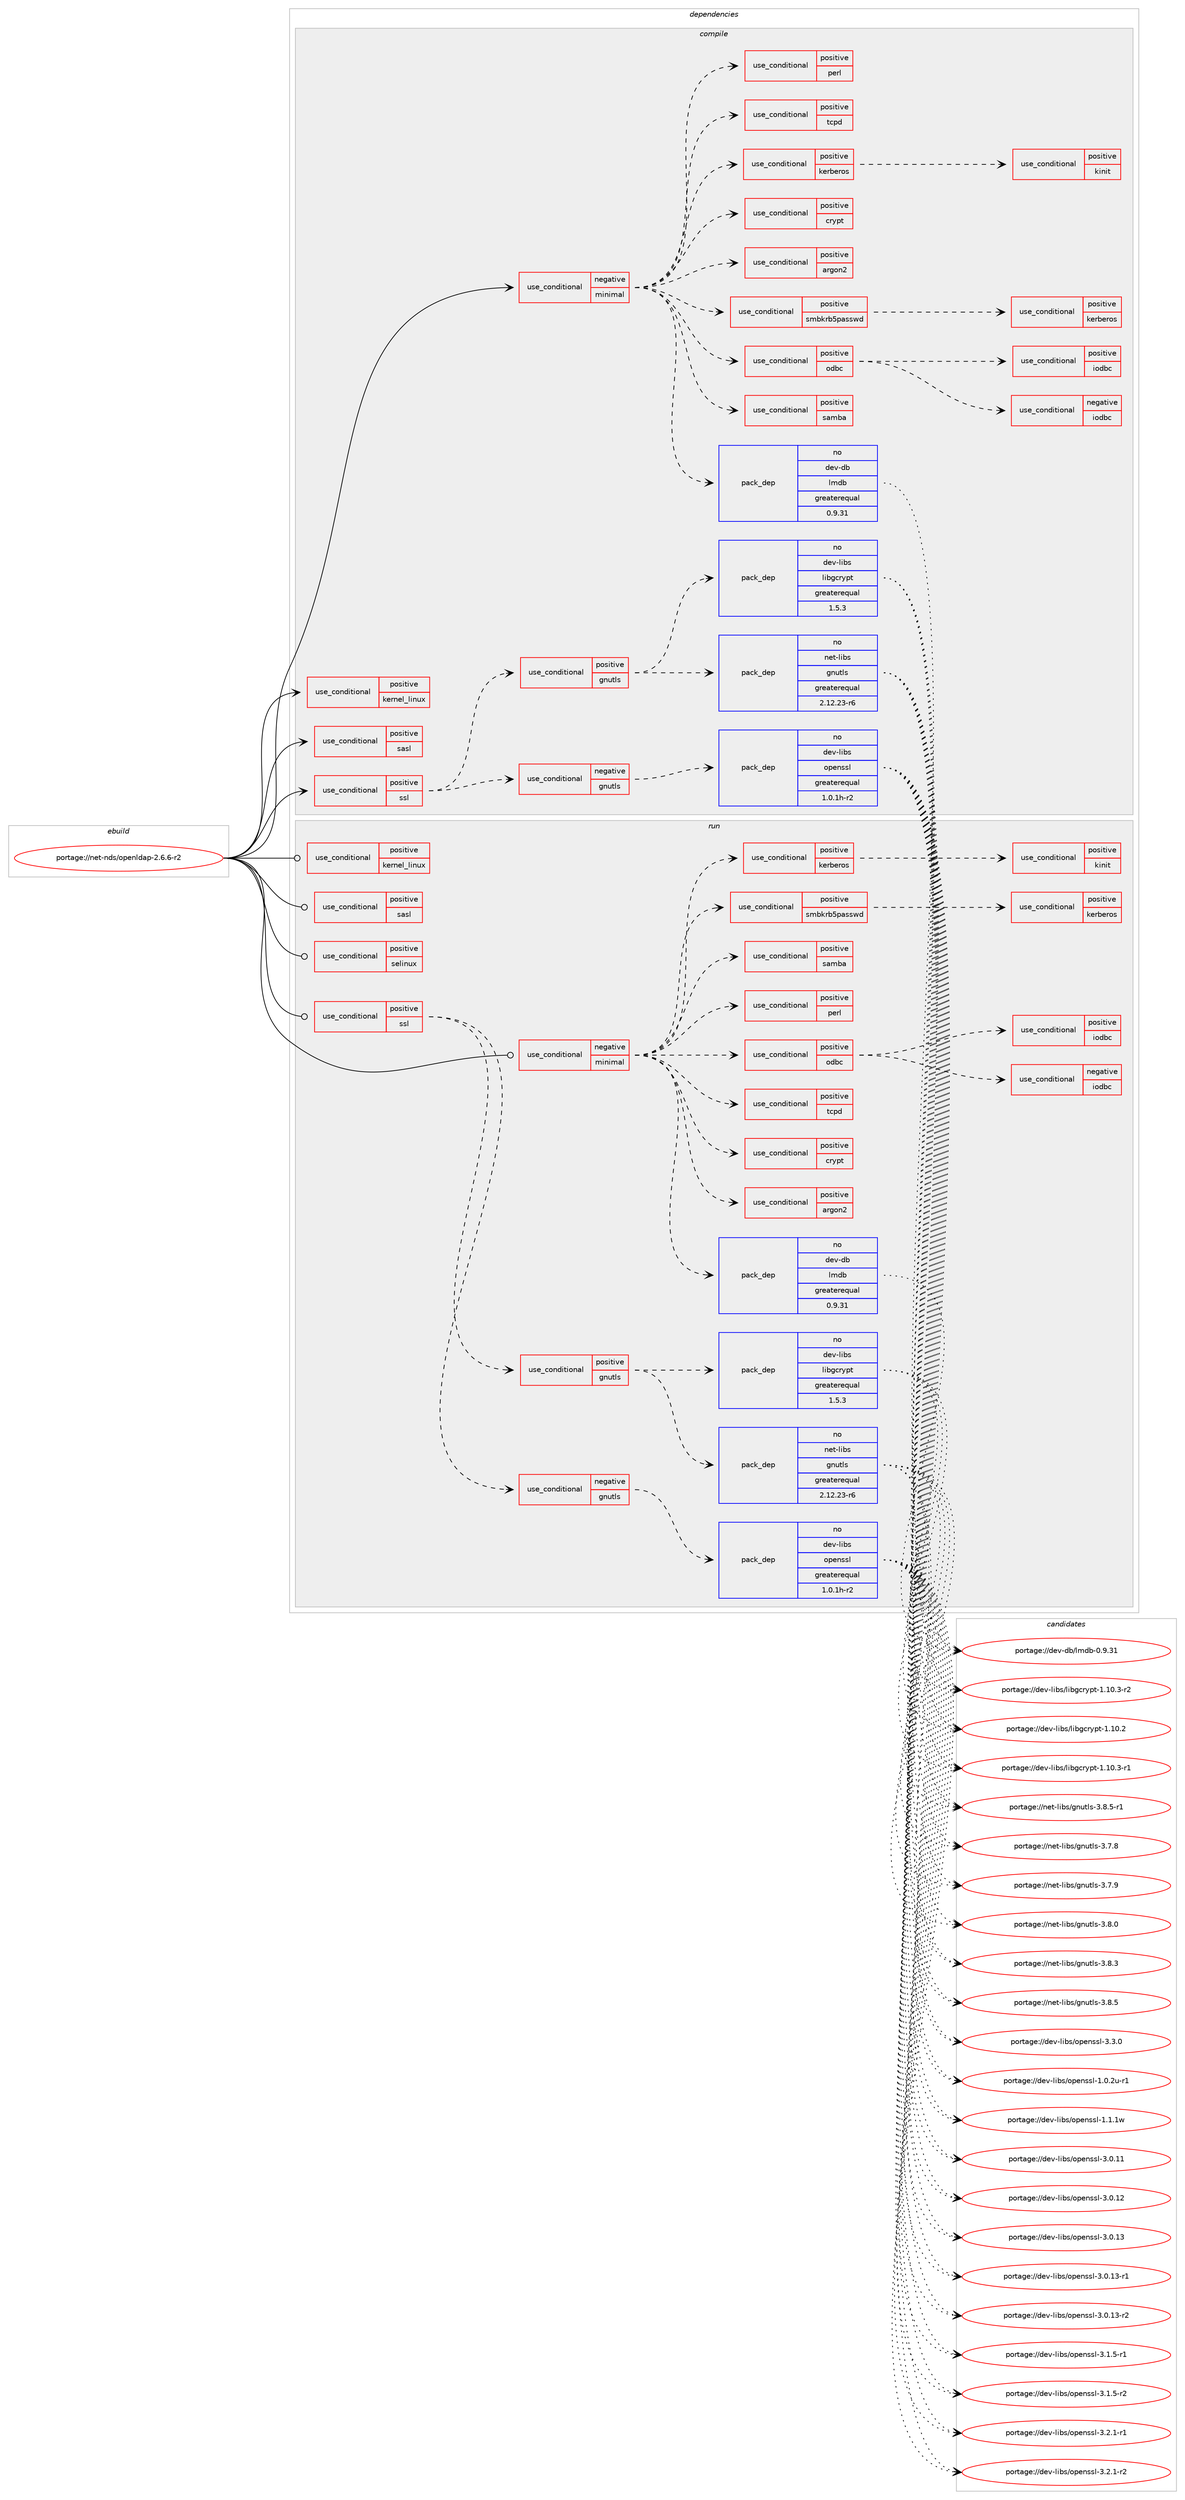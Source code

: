 digraph prolog {

# *************
# Graph options
# *************

newrank=true;
concentrate=true;
compound=true;
graph [rankdir=LR,fontname=Helvetica,fontsize=10,ranksep=1.5];#, ranksep=2.5, nodesep=0.2];
edge  [arrowhead=vee];
node  [fontname=Helvetica,fontsize=10];

# **********
# The ebuild
# **********

subgraph cluster_leftcol {
color=gray;
rank=same;
label=<<i>ebuild</i>>;
id [label="portage://net-nds/openldap-2.6.6-r2", color=red, width=4, href="../net-nds/openldap-2.6.6-r2.svg"];
}

# ****************
# The dependencies
# ****************

subgraph cluster_midcol {
color=gray;
label=<<i>dependencies</i>>;
subgraph cluster_compile {
fillcolor="#eeeeee";
style=filled;
label=<<i>compile</i>>;
subgraph cond429 {
dependency575 [label=<<TABLE BORDER="0" CELLBORDER="1" CELLSPACING="0" CELLPADDING="4"><TR><TD ROWSPAN="3" CELLPADDING="10">use_conditional</TD></TR><TR><TD>negative</TD></TR><TR><TD>minimal</TD></TR></TABLE>>, shape=none, color=red];
# *** BEGIN UNKNOWN DEPENDENCY TYPE (TODO) ***
# dependency575 -> package_dependency(portage://net-nds/openldap-2.6.6-r2,install,no,dev-libs,libevent,none,[,,],any_same_slot,[])
# *** END UNKNOWN DEPENDENCY TYPE (TODO) ***

# *** BEGIN UNKNOWN DEPENDENCY TYPE (TODO) ***
# dependency575 -> package_dependency(portage://net-nds/openldap-2.6.6-r2,install,no,dev-libs,libltdl,none,[,,],[],[])
# *** END UNKNOWN DEPENDENCY TYPE (TODO) ***

# *** BEGIN UNKNOWN DEPENDENCY TYPE (TODO) ***
# dependency575 -> package_dependency(portage://net-nds/openldap-2.6.6-r2,install,no,sys-fs,e2fsprogs,none,[,,],[],[])
# *** END UNKNOWN DEPENDENCY TYPE (TODO) ***

subgraph pack125 {
dependency576 [label=<<TABLE BORDER="0" CELLBORDER="1" CELLSPACING="0" CELLPADDING="4" WIDTH="220"><TR><TD ROWSPAN="6" CELLPADDING="30">pack_dep</TD></TR><TR><TD WIDTH="110">no</TD></TR><TR><TD>dev-db</TD></TR><TR><TD>lmdb</TD></TR><TR><TD>greaterequal</TD></TR><TR><TD>0.9.31</TD></TR></TABLE>>, shape=none, color=blue];
}
dependency575:e -> dependency576:w [weight=20,style="dashed",arrowhead="vee"];
subgraph cond430 {
dependency577 [label=<<TABLE BORDER="0" CELLBORDER="1" CELLSPACING="0" CELLPADDING="4"><TR><TD ROWSPAN="3" CELLPADDING="10">use_conditional</TD></TR><TR><TD>positive</TD></TR><TR><TD>argon2</TD></TR></TABLE>>, shape=none, color=red];
# *** BEGIN UNKNOWN DEPENDENCY TYPE (TODO) ***
# dependency577 -> package_dependency(portage://net-nds/openldap-2.6.6-r2,install,no,app-crypt,argon2,none,[,,],any_same_slot,[])
# *** END UNKNOWN DEPENDENCY TYPE (TODO) ***

}
dependency575:e -> dependency577:w [weight=20,style="dashed",arrowhead="vee"];
subgraph cond431 {
dependency578 [label=<<TABLE BORDER="0" CELLBORDER="1" CELLSPACING="0" CELLPADDING="4"><TR><TD ROWSPAN="3" CELLPADDING="10">use_conditional</TD></TR><TR><TD>positive</TD></TR><TR><TD>crypt</TD></TR></TABLE>>, shape=none, color=red];
# *** BEGIN UNKNOWN DEPENDENCY TYPE (TODO) ***
# dependency578 -> package_dependency(portage://net-nds/openldap-2.6.6-r2,install,no,virtual,libcrypt,none,[,,],any_same_slot,[])
# *** END UNKNOWN DEPENDENCY TYPE (TODO) ***

}
dependency575:e -> dependency578:w [weight=20,style="dashed",arrowhead="vee"];
subgraph cond432 {
dependency579 [label=<<TABLE BORDER="0" CELLBORDER="1" CELLSPACING="0" CELLPADDING="4"><TR><TD ROWSPAN="3" CELLPADDING="10">use_conditional</TD></TR><TR><TD>positive</TD></TR><TR><TD>tcpd</TD></TR></TABLE>>, shape=none, color=red];
# *** BEGIN UNKNOWN DEPENDENCY TYPE (TODO) ***
# dependency579 -> package_dependency(portage://net-nds/openldap-2.6.6-r2,install,no,sys-apps,tcp-wrappers,none,[,,],[],[])
# *** END UNKNOWN DEPENDENCY TYPE (TODO) ***

}
dependency575:e -> dependency579:w [weight=20,style="dashed",arrowhead="vee"];
subgraph cond433 {
dependency580 [label=<<TABLE BORDER="0" CELLBORDER="1" CELLSPACING="0" CELLPADDING="4"><TR><TD ROWSPAN="3" CELLPADDING="10">use_conditional</TD></TR><TR><TD>positive</TD></TR><TR><TD>odbc</TD></TR></TABLE>>, shape=none, color=red];
subgraph cond434 {
dependency581 [label=<<TABLE BORDER="0" CELLBORDER="1" CELLSPACING="0" CELLPADDING="4"><TR><TD ROWSPAN="3" CELLPADDING="10">use_conditional</TD></TR><TR><TD>negative</TD></TR><TR><TD>iodbc</TD></TR></TABLE>>, shape=none, color=red];
# *** BEGIN UNKNOWN DEPENDENCY TYPE (TODO) ***
# dependency581 -> package_dependency(portage://net-nds/openldap-2.6.6-r2,install,no,dev-db,unixODBC,none,[,,],[],[])
# *** END UNKNOWN DEPENDENCY TYPE (TODO) ***

}
dependency580:e -> dependency581:w [weight=20,style="dashed",arrowhead="vee"];
subgraph cond435 {
dependency582 [label=<<TABLE BORDER="0" CELLBORDER="1" CELLSPACING="0" CELLPADDING="4"><TR><TD ROWSPAN="3" CELLPADDING="10">use_conditional</TD></TR><TR><TD>positive</TD></TR><TR><TD>iodbc</TD></TR></TABLE>>, shape=none, color=red];
# *** BEGIN UNKNOWN DEPENDENCY TYPE (TODO) ***
# dependency582 -> package_dependency(portage://net-nds/openldap-2.6.6-r2,install,no,dev-db,libiodbc,none,[,,],[],[])
# *** END UNKNOWN DEPENDENCY TYPE (TODO) ***

}
dependency580:e -> dependency582:w [weight=20,style="dashed",arrowhead="vee"];
}
dependency575:e -> dependency580:w [weight=20,style="dashed",arrowhead="vee"];
subgraph cond436 {
dependency583 [label=<<TABLE BORDER="0" CELLBORDER="1" CELLSPACING="0" CELLPADDING="4"><TR><TD ROWSPAN="3" CELLPADDING="10">use_conditional</TD></TR><TR><TD>positive</TD></TR><TR><TD>perl</TD></TR></TABLE>>, shape=none, color=red];
# *** BEGIN UNKNOWN DEPENDENCY TYPE (TODO) ***
# dependency583 -> package_dependency(portage://net-nds/openldap-2.6.6-r2,install,no,dev-lang,perl,none,[,,],any_same_slot,[use(disable(build),negative)])
# *** END UNKNOWN DEPENDENCY TYPE (TODO) ***

}
dependency575:e -> dependency583:w [weight=20,style="dashed",arrowhead="vee"];
subgraph cond437 {
dependency584 [label=<<TABLE BORDER="0" CELLBORDER="1" CELLSPACING="0" CELLPADDING="4"><TR><TD ROWSPAN="3" CELLPADDING="10">use_conditional</TD></TR><TR><TD>positive</TD></TR><TR><TD>samba</TD></TR></TABLE>>, shape=none, color=red];
# *** BEGIN UNKNOWN DEPENDENCY TYPE (TODO) ***
# dependency584 -> package_dependency(portage://net-nds/openldap-2.6.6-r2,install,no,dev-libs,openssl,none,[,,],[slot(0),equal],[])
# *** END UNKNOWN DEPENDENCY TYPE (TODO) ***

}
dependency575:e -> dependency584:w [weight=20,style="dashed",arrowhead="vee"];
subgraph cond438 {
dependency585 [label=<<TABLE BORDER="0" CELLBORDER="1" CELLSPACING="0" CELLPADDING="4"><TR><TD ROWSPAN="3" CELLPADDING="10">use_conditional</TD></TR><TR><TD>positive</TD></TR><TR><TD>smbkrb5passwd</TD></TR></TABLE>>, shape=none, color=red];
# *** BEGIN UNKNOWN DEPENDENCY TYPE (TODO) ***
# dependency585 -> package_dependency(portage://net-nds/openldap-2.6.6-r2,install,no,dev-libs,openssl,none,[,,],[slot(0),equal],[])
# *** END UNKNOWN DEPENDENCY TYPE (TODO) ***

subgraph cond439 {
dependency586 [label=<<TABLE BORDER="0" CELLBORDER="1" CELLSPACING="0" CELLPADDING="4"><TR><TD ROWSPAN="3" CELLPADDING="10">use_conditional</TD></TR><TR><TD>positive</TD></TR><TR><TD>kerberos</TD></TR></TABLE>>, shape=none, color=red];
# *** BEGIN UNKNOWN DEPENDENCY TYPE (TODO) ***
# dependency586 -> package_dependency(portage://net-nds/openldap-2.6.6-r2,install,no,app-crypt,heimdal,none,[,,],[],[])
# *** END UNKNOWN DEPENDENCY TYPE (TODO) ***

}
dependency585:e -> dependency586:w [weight=20,style="dashed",arrowhead="vee"];
}
dependency575:e -> dependency585:w [weight=20,style="dashed",arrowhead="vee"];
subgraph cond440 {
dependency587 [label=<<TABLE BORDER="0" CELLBORDER="1" CELLSPACING="0" CELLPADDING="4"><TR><TD ROWSPAN="3" CELLPADDING="10">use_conditional</TD></TR><TR><TD>positive</TD></TR><TR><TD>kerberos</TD></TR></TABLE>>, shape=none, color=red];
# *** BEGIN UNKNOWN DEPENDENCY TYPE (TODO) ***
# dependency587 -> package_dependency(portage://net-nds/openldap-2.6.6-r2,install,no,virtual,krb5,none,[,,],[],[])
# *** END UNKNOWN DEPENDENCY TYPE (TODO) ***

subgraph cond441 {
dependency588 [label=<<TABLE BORDER="0" CELLBORDER="1" CELLSPACING="0" CELLPADDING="4"><TR><TD ROWSPAN="3" CELLPADDING="10">use_conditional</TD></TR><TR><TD>positive</TD></TR><TR><TD>kinit</TD></TR></TABLE>>, shape=none, color=red];
# *** BEGIN UNKNOWN DEPENDENCY TYPE (TODO) ***
# dependency588 -> package_dependency(portage://net-nds/openldap-2.6.6-r2,install,weak,app-crypt,heimdal,none,[,,],[],[])
# *** END UNKNOWN DEPENDENCY TYPE (TODO) ***

}
dependency587:e -> dependency588:w [weight=20,style="dashed",arrowhead="vee"];
}
dependency575:e -> dependency587:w [weight=20,style="dashed",arrowhead="vee"];
}
id:e -> dependency575:w [weight=20,style="solid",arrowhead="vee"];
subgraph cond442 {
dependency589 [label=<<TABLE BORDER="0" CELLBORDER="1" CELLSPACING="0" CELLPADDING="4"><TR><TD ROWSPAN="3" CELLPADDING="10">use_conditional</TD></TR><TR><TD>positive</TD></TR><TR><TD>kernel_linux</TD></TR></TABLE>>, shape=none, color=red];
# *** BEGIN UNKNOWN DEPENDENCY TYPE (TODO) ***
# dependency589 -> package_dependency(portage://net-nds/openldap-2.6.6-r2,install,no,sys-apps,util-linux,none,[,,],[],[])
# *** END UNKNOWN DEPENDENCY TYPE (TODO) ***

}
id:e -> dependency589:w [weight=20,style="solid",arrowhead="vee"];
subgraph cond443 {
dependency590 [label=<<TABLE BORDER="0" CELLBORDER="1" CELLSPACING="0" CELLPADDING="4"><TR><TD ROWSPAN="3" CELLPADDING="10">use_conditional</TD></TR><TR><TD>positive</TD></TR><TR><TD>sasl</TD></TR></TABLE>>, shape=none, color=red];
# *** BEGIN UNKNOWN DEPENDENCY TYPE (TODO) ***
# dependency590 -> package_dependency(portage://net-nds/openldap-2.6.6-r2,install,no,dev-libs,cyrus-sasl,none,[,,],any_same_slot,[])
# *** END UNKNOWN DEPENDENCY TYPE (TODO) ***

}
id:e -> dependency590:w [weight=20,style="solid",arrowhead="vee"];
subgraph cond444 {
dependency591 [label=<<TABLE BORDER="0" CELLBORDER="1" CELLSPACING="0" CELLPADDING="4"><TR><TD ROWSPAN="3" CELLPADDING="10">use_conditional</TD></TR><TR><TD>positive</TD></TR><TR><TD>ssl</TD></TR></TABLE>>, shape=none, color=red];
subgraph cond445 {
dependency592 [label=<<TABLE BORDER="0" CELLBORDER="1" CELLSPACING="0" CELLPADDING="4"><TR><TD ROWSPAN="3" CELLPADDING="10">use_conditional</TD></TR><TR><TD>negative</TD></TR><TR><TD>gnutls</TD></TR></TABLE>>, shape=none, color=red];
subgraph pack126 {
dependency593 [label=<<TABLE BORDER="0" CELLBORDER="1" CELLSPACING="0" CELLPADDING="4" WIDTH="220"><TR><TD ROWSPAN="6" CELLPADDING="30">pack_dep</TD></TR><TR><TD WIDTH="110">no</TD></TR><TR><TD>dev-libs</TD></TR><TR><TD>openssl</TD></TR><TR><TD>greaterequal</TD></TR><TR><TD>1.0.1h-r2</TD></TR></TABLE>>, shape=none, color=blue];
}
dependency592:e -> dependency593:w [weight=20,style="dashed",arrowhead="vee"];
}
dependency591:e -> dependency592:w [weight=20,style="dashed",arrowhead="vee"];
subgraph cond446 {
dependency594 [label=<<TABLE BORDER="0" CELLBORDER="1" CELLSPACING="0" CELLPADDING="4"><TR><TD ROWSPAN="3" CELLPADDING="10">use_conditional</TD></TR><TR><TD>positive</TD></TR><TR><TD>gnutls</TD></TR></TABLE>>, shape=none, color=red];
subgraph pack127 {
dependency595 [label=<<TABLE BORDER="0" CELLBORDER="1" CELLSPACING="0" CELLPADDING="4" WIDTH="220"><TR><TD ROWSPAN="6" CELLPADDING="30">pack_dep</TD></TR><TR><TD WIDTH="110">no</TD></TR><TR><TD>net-libs</TD></TR><TR><TD>gnutls</TD></TR><TR><TD>greaterequal</TD></TR><TR><TD>2.12.23-r6</TD></TR></TABLE>>, shape=none, color=blue];
}
dependency594:e -> dependency595:w [weight=20,style="dashed",arrowhead="vee"];
subgraph pack128 {
dependency596 [label=<<TABLE BORDER="0" CELLBORDER="1" CELLSPACING="0" CELLPADDING="4" WIDTH="220"><TR><TD ROWSPAN="6" CELLPADDING="30">pack_dep</TD></TR><TR><TD WIDTH="110">no</TD></TR><TR><TD>dev-libs</TD></TR><TR><TD>libgcrypt</TD></TR><TR><TD>greaterequal</TD></TR><TR><TD>1.5.3</TD></TR></TABLE>>, shape=none, color=blue];
}
dependency594:e -> dependency596:w [weight=20,style="dashed",arrowhead="vee"];
}
dependency591:e -> dependency594:w [weight=20,style="dashed",arrowhead="vee"];
}
id:e -> dependency591:w [weight=20,style="solid",arrowhead="vee"];
# *** BEGIN UNKNOWN DEPENDENCY TYPE (TODO) ***
# id -> package_dependency(portage://net-nds/openldap-2.6.6-r2,install,no,sys-apps,groff,none,[,,],[],[])
# *** END UNKNOWN DEPENDENCY TYPE (TODO) ***

}
subgraph cluster_compileandrun {
fillcolor="#eeeeee";
style=filled;
label=<<i>compile and run</i>>;
}
subgraph cluster_run {
fillcolor="#eeeeee";
style=filled;
label=<<i>run</i>>;
subgraph cond447 {
dependency597 [label=<<TABLE BORDER="0" CELLBORDER="1" CELLSPACING="0" CELLPADDING="4"><TR><TD ROWSPAN="3" CELLPADDING="10">use_conditional</TD></TR><TR><TD>negative</TD></TR><TR><TD>minimal</TD></TR></TABLE>>, shape=none, color=red];
# *** BEGIN UNKNOWN DEPENDENCY TYPE (TODO) ***
# dependency597 -> package_dependency(portage://net-nds/openldap-2.6.6-r2,run,no,dev-libs,libevent,none,[,,],any_same_slot,[])
# *** END UNKNOWN DEPENDENCY TYPE (TODO) ***

# *** BEGIN UNKNOWN DEPENDENCY TYPE (TODO) ***
# dependency597 -> package_dependency(portage://net-nds/openldap-2.6.6-r2,run,no,dev-libs,libltdl,none,[,,],[],[])
# *** END UNKNOWN DEPENDENCY TYPE (TODO) ***

# *** BEGIN UNKNOWN DEPENDENCY TYPE (TODO) ***
# dependency597 -> package_dependency(portage://net-nds/openldap-2.6.6-r2,run,no,sys-fs,e2fsprogs,none,[,,],[],[])
# *** END UNKNOWN DEPENDENCY TYPE (TODO) ***

subgraph pack129 {
dependency598 [label=<<TABLE BORDER="0" CELLBORDER="1" CELLSPACING="0" CELLPADDING="4" WIDTH="220"><TR><TD ROWSPAN="6" CELLPADDING="30">pack_dep</TD></TR><TR><TD WIDTH="110">no</TD></TR><TR><TD>dev-db</TD></TR><TR><TD>lmdb</TD></TR><TR><TD>greaterequal</TD></TR><TR><TD>0.9.31</TD></TR></TABLE>>, shape=none, color=blue];
}
dependency597:e -> dependency598:w [weight=20,style="dashed",arrowhead="vee"];
subgraph cond448 {
dependency599 [label=<<TABLE BORDER="0" CELLBORDER="1" CELLSPACING="0" CELLPADDING="4"><TR><TD ROWSPAN="3" CELLPADDING="10">use_conditional</TD></TR><TR><TD>positive</TD></TR><TR><TD>argon2</TD></TR></TABLE>>, shape=none, color=red];
# *** BEGIN UNKNOWN DEPENDENCY TYPE (TODO) ***
# dependency599 -> package_dependency(portage://net-nds/openldap-2.6.6-r2,run,no,app-crypt,argon2,none,[,,],any_same_slot,[])
# *** END UNKNOWN DEPENDENCY TYPE (TODO) ***

}
dependency597:e -> dependency599:w [weight=20,style="dashed",arrowhead="vee"];
subgraph cond449 {
dependency600 [label=<<TABLE BORDER="0" CELLBORDER="1" CELLSPACING="0" CELLPADDING="4"><TR><TD ROWSPAN="3" CELLPADDING="10">use_conditional</TD></TR><TR><TD>positive</TD></TR><TR><TD>crypt</TD></TR></TABLE>>, shape=none, color=red];
# *** BEGIN UNKNOWN DEPENDENCY TYPE (TODO) ***
# dependency600 -> package_dependency(portage://net-nds/openldap-2.6.6-r2,run,no,virtual,libcrypt,none,[,,],any_same_slot,[])
# *** END UNKNOWN DEPENDENCY TYPE (TODO) ***

}
dependency597:e -> dependency600:w [weight=20,style="dashed",arrowhead="vee"];
subgraph cond450 {
dependency601 [label=<<TABLE BORDER="0" CELLBORDER="1" CELLSPACING="0" CELLPADDING="4"><TR><TD ROWSPAN="3" CELLPADDING="10">use_conditional</TD></TR><TR><TD>positive</TD></TR><TR><TD>tcpd</TD></TR></TABLE>>, shape=none, color=red];
# *** BEGIN UNKNOWN DEPENDENCY TYPE (TODO) ***
# dependency601 -> package_dependency(portage://net-nds/openldap-2.6.6-r2,run,no,sys-apps,tcp-wrappers,none,[,,],[],[])
# *** END UNKNOWN DEPENDENCY TYPE (TODO) ***

}
dependency597:e -> dependency601:w [weight=20,style="dashed",arrowhead="vee"];
subgraph cond451 {
dependency602 [label=<<TABLE BORDER="0" CELLBORDER="1" CELLSPACING="0" CELLPADDING="4"><TR><TD ROWSPAN="3" CELLPADDING="10">use_conditional</TD></TR><TR><TD>positive</TD></TR><TR><TD>odbc</TD></TR></TABLE>>, shape=none, color=red];
subgraph cond452 {
dependency603 [label=<<TABLE BORDER="0" CELLBORDER="1" CELLSPACING="0" CELLPADDING="4"><TR><TD ROWSPAN="3" CELLPADDING="10">use_conditional</TD></TR><TR><TD>negative</TD></TR><TR><TD>iodbc</TD></TR></TABLE>>, shape=none, color=red];
# *** BEGIN UNKNOWN DEPENDENCY TYPE (TODO) ***
# dependency603 -> package_dependency(portage://net-nds/openldap-2.6.6-r2,run,no,dev-db,unixODBC,none,[,,],[],[])
# *** END UNKNOWN DEPENDENCY TYPE (TODO) ***

}
dependency602:e -> dependency603:w [weight=20,style="dashed",arrowhead="vee"];
subgraph cond453 {
dependency604 [label=<<TABLE BORDER="0" CELLBORDER="1" CELLSPACING="0" CELLPADDING="4"><TR><TD ROWSPAN="3" CELLPADDING="10">use_conditional</TD></TR><TR><TD>positive</TD></TR><TR><TD>iodbc</TD></TR></TABLE>>, shape=none, color=red];
# *** BEGIN UNKNOWN DEPENDENCY TYPE (TODO) ***
# dependency604 -> package_dependency(portage://net-nds/openldap-2.6.6-r2,run,no,dev-db,libiodbc,none,[,,],[],[])
# *** END UNKNOWN DEPENDENCY TYPE (TODO) ***

}
dependency602:e -> dependency604:w [weight=20,style="dashed",arrowhead="vee"];
}
dependency597:e -> dependency602:w [weight=20,style="dashed",arrowhead="vee"];
subgraph cond454 {
dependency605 [label=<<TABLE BORDER="0" CELLBORDER="1" CELLSPACING="0" CELLPADDING="4"><TR><TD ROWSPAN="3" CELLPADDING="10">use_conditional</TD></TR><TR><TD>positive</TD></TR><TR><TD>perl</TD></TR></TABLE>>, shape=none, color=red];
# *** BEGIN UNKNOWN DEPENDENCY TYPE (TODO) ***
# dependency605 -> package_dependency(portage://net-nds/openldap-2.6.6-r2,run,no,dev-lang,perl,none,[,,],any_same_slot,[use(disable(build),negative)])
# *** END UNKNOWN DEPENDENCY TYPE (TODO) ***

}
dependency597:e -> dependency605:w [weight=20,style="dashed",arrowhead="vee"];
subgraph cond455 {
dependency606 [label=<<TABLE BORDER="0" CELLBORDER="1" CELLSPACING="0" CELLPADDING="4"><TR><TD ROWSPAN="3" CELLPADDING="10">use_conditional</TD></TR><TR><TD>positive</TD></TR><TR><TD>samba</TD></TR></TABLE>>, shape=none, color=red];
# *** BEGIN UNKNOWN DEPENDENCY TYPE (TODO) ***
# dependency606 -> package_dependency(portage://net-nds/openldap-2.6.6-r2,run,no,dev-libs,openssl,none,[,,],[slot(0),equal],[])
# *** END UNKNOWN DEPENDENCY TYPE (TODO) ***

}
dependency597:e -> dependency606:w [weight=20,style="dashed",arrowhead="vee"];
subgraph cond456 {
dependency607 [label=<<TABLE BORDER="0" CELLBORDER="1" CELLSPACING="0" CELLPADDING="4"><TR><TD ROWSPAN="3" CELLPADDING="10">use_conditional</TD></TR><TR><TD>positive</TD></TR><TR><TD>smbkrb5passwd</TD></TR></TABLE>>, shape=none, color=red];
# *** BEGIN UNKNOWN DEPENDENCY TYPE (TODO) ***
# dependency607 -> package_dependency(portage://net-nds/openldap-2.6.6-r2,run,no,dev-libs,openssl,none,[,,],[slot(0),equal],[])
# *** END UNKNOWN DEPENDENCY TYPE (TODO) ***

subgraph cond457 {
dependency608 [label=<<TABLE BORDER="0" CELLBORDER="1" CELLSPACING="0" CELLPADDING="4"><TR><TD ROWSPAN="3" CELLPADDING="10">use_conditional</TD></TR><TR><TD>positive</TD></TR><TR><TD>kerberos</TD></TR></TABLE>>, shape=none, color=red];
# *** BEGIN UNKNOWN DEPENDENCY TYPE (TODO) ***
# dependency608 -> package_dependency(portage://net-nds/openldap-2.6.6-r2,run,no,app-crypt,heimdal,none,[,,],[],[])
# *** END UNKNOWN DEPENDENCY TYPE (TODO) ***

}
dependency607:e -> dependency608:w [weight=20,style="dashed",arrowhead="vee"];
}
dependency597:e -> dependency607:w [weight=20,style="dashed",arrowhead="vee"];
subgraph cond458 {
dependency609 [label=<<TABLE BORDER="0" CELLBORDER="1" CELLSPACING="0" CELLPADDING="4"><TR><TD ROWSPAN="3" CELLPADDING="10">use_conditional</TD></TR><TR><TD>positive</TD></TR><TR><TD>kerberos</TD></TR></TABLE>>, shape=none, color=red];
# *** BEGIN UNKNOWN DEPENDENCY TYPE (TODO) ***
# dependency609 -> package_dependency(portage://net-nds/openldap-2.6.6-r2,run,no,virtual,krb5,none,[,,],[],[])
# *** END UNKNOWN DEPENDENCY TYPE (TODO) ***

subgraph cond459 {
dependency610 [label=<<TABLE BORDER="0" CELLBORDER="1" CELLSPACING="0" CELLPADDING="4"><TR><TD ROWSPAN="3" CELLPADDING="10">use_conditional</TD></TR><TR><TD>positive</TD></TR><TR><TD>kinit</TD></TR></TABLE>>, shape=none, color=red];
# *** BEGIN UNKNOWN DEPENDENCY TYPE (TODO) ***
# dependency610 -> package_dependency(portage://net-nds/openldap-2.6.6-r2,run,weak,app-crypt,heimdal,none,[,,],[],[])
# *** END UNKNOWN DEPENDENCY TYPE (TODO) ***

}
dependency609:e -> dependency610:w [weight=20,style="dashed",arrowhead="vee"];
}
dependency597:e -> dependency609:w [weight=20,style="dashed",arrowhead="vee"];
}
id:e -> dependency597:w [weight=20,style="solid",arrowhead="odot"];
subgraph cond460 {
dependency611 [label=<<TABLE BORDER="0" CELLBORDER="1" CELLSPACING="0" CELLPADDING="4"><TR><TD ROWSPAN="3" CELLPADDING="10">use_conditional</TD></TR><TR><TD>positive</TD></TR><TR><TD>kernel_linux</TD></TR></TABLE>>, shape=none, color=red];
# *** BEGIN UNKNOWN DEPENDENCY TYPE (TODO) ***
# dependency611 -> package_dependency(portage://net-nds/openldap-2.6.6-r2,run,no,sys-apps,util-linux,none,[,,],[],[])
# *** END UNKNOWN DEPENDENCY TYPE (TODO) ***

}
id:e -> dependency611:w [weight=20,style="solid",arrowhead="odot"];
subgraph cond461 {
dependency612 [label=<<TABLE BORDER="0" CELLBORDER="1" CELLSPACING="0" CELLPADDING="4"><TR><TD ROWSPAN="3" CELLPADDING="10">use_conditional</TD></TR><TR><TD>positive</TD></TR><TR><TD>sasl</TD></TR></TABLE>>, shape=none, color=red];
# *** BEGIN UNKNOWN DEPENDENCY TYPE (TODO) ***
# dependency612 -> package_dependency(portage://net-nds/openldap-2.6.6-r2,run,no,dev-libs,cyrus-sasl,none,[,,],any_same_slot,[])
# *** END UNKNOWN DEPENDENCY TYPE (TODO) ***

}
id:e -> dependency612:w [weight=20,style="solid",arrowhead="odot"];
subgraph cond462 {
dependency613 [label=<<TABLE BORDER="0" CELLBORDER="1" CELLSPACING="0" CELLPADDING="4"><TR><TD ROWSPAN="3" CELLPADDING="10">use_conditional</TD></TR><TR><TD>positive</TD></TR><TR><TD>selinux</TD></TR></TABLE>>, shape=none, color=red];
# *** BEGIN UNKNOWN DEPENDENCY TYPE (TODO) ***
# dependency613 -> package_dependency(portage://net-nds/openldap-2.6.6-r2,run,no,sec-policy,selinux-ldap,none,[,,],[],[])
# *** END UNKNOWN DEPENDENCY TYPE (TODO) ***

}
id:e -> dependency613:w [weight=20,style="solid",arrowhead="odot"];
subgraph cond463 {
dependency614 [label=<<TABLE BORDER="0" CELLBORDER="1" CELLSPACING="0" CELLPADDING="4"><TR><TD ROWSPAN="3" CELLPADDING="10">use_conditional</TD></TR><TR><TD>positive</TD></TR><TR><TD>ssl</TD></TR></TABLE>>, shape=none, color=red];
subgraph cond464 {
dependency615 [label=<<TABLE BORDER="0" CELLBORDER="1" CELLSPACING="0" CELLPADDING="4"><TR><TD ROWSPAN="3" CELLPADDING="10">use_conditional</TD></TR><TR><TD>negative</TD></TR><TR><TD>gnutls</TD></TR></TABLE>>, shape=none, color=red];
subgraph pack130 {
dependency616 [label=<<TABLE BORDER="0" CELLBORDER="1" CELLSPACING="0" CELLPADDING="4" WIDTH="220"><TR><TD ROWSPAN="6" CELLPADDING="30">pack_dep</TD></TR><TR><TD WIDTH="110">no</TD></TR><TR><TD>dev-libs</TD></TR><TR><TD>openssl</TD></TR><TR><TD>greaterequal</TD></TR><TR><TD>1.0.1h-r2</TD></TR></TABLE>>, shape=none, color=blue];
}
dependency615:e -> dependency616:w [weight=20,style="dashed",arrowhead="vee"];
}
dependency614:e -> dependency615:w [weight=20,style="dashed",arrowhead="vee"];
subgraph cond465 {
dependency617 [label=<<TABLE BORDER="0" CELLBORDER="1" CELLSPACING="0" CELLPADDING="4"><TR><TD ROWSPAN="3" CELLPADDING="10">use_conditional</TD></TR><TR><TD>positive</TD></TR><TR><TD>gnutls</TD></TR></TABLE>>, shape=none, color=red];
subgraph pack131 {
dependency618 [label=<<TABLE BORDER="0" CELLBORDER="1" CELLSPACING="0" CELLPADDING="4" WIDTH="220"><TR><TD ROWSPAN="6" CELLPADDING="30">pack_dep</TD></TR><TR><TD WIDTH="110">no</TD></TR><TR><TD>net-libs</TD></TR><TR><TD>gnutls</TD></TR><TR><TD>greaterequal</TD></TR><TR><TD>2.12.23-r6</TD></TR></TABLE>>, shape=none, color=blue];
}
dependency617:e -> dependency618:w [weight=20,style="dashed",arrowhead="vee"];
subgraph pack132 {
dependency619 [label=<<TABLE BORDER="0" CELLBORDER="1" CELLSPACING="0" CELLPADDING="4" WIDTH="220"><TR><TD ROWSPAN="6" CELLPADDING="30">pack_dep</TD></TR><TR><TD WIDTH="110">no</TD></TR><TR><TD>dev-libs</TD></TR><TR><TD>libgcrypt</TD></TR><TR><TD>greaterequal</TD></TR><TR><TD>1.5.3</TD></TR></TABLE>>, shape=none, color=blue];
}
dependency617:e -> dependency619:w [weight=20,style="dashed",arrowhead="vee"];
}
dependency614:e -> dependency617:w [weight=20,style="dashed",arrowhead="vee"];
}
id:e -> dependency614:w [weight=20,style="solid",arrowhead="odot"];
# *** BEGIN UNKNOWN DEPENDENCY TYPE (TODO) ***
# id -> package_dependency(portage://net-nds/openldap-2.6.6-r2,run,no,virtual,tmpfiles,none,[,,],[],[])
# *** END UNKNOWN DEPENDENCY TYPE (TODO) ***

}
}

# **************
# The candidates
# **************

subgraph cluster_choices {
rank=same;
color=gray;
label=<<i>candidates</i>>;

subgraph choice125 {
color=black;
nodesep=1;
choice1001011184510098471081091009845484657465149 [label="portage://dev-db/lmdb-0.9.31", color=red, width=4,href="../dev-db/lmdb-0.9.31.svg"];
dependency576:e -> choice1001011184510098471081091009845484657465149:w [style=dotted,weight="100"];
}
subgraph choice126 {
color=black;
nodesep=1;
choice1001011184510810598115471111121011101151151084549464846501174511449 [label="portage://dev-libs/openssl-1.0.2u-r1", color=red, width=4,href="../dev-libs/openssl-1.0.2u-r1.svg"];
choice100101118451081059811547111112101110115115108454946494649119 [label="portage://dev-libs/openssl-1.1.1w", color=red, width=4,href="../dev-libs/openssl-1.1.1w.svg"];
choice10010111845108105981154711111210111011511510845514648464949 [label="portage://dev-libs/openssl-3.0.11", color=red, width=4,href="../dev-libs/openssl-3.0.11.svg"];
choice10010111845108105981154711111210111011511510845514648464950 [label="portage://dev-libs/openssl-3.0.12", color=red, width=4,href="../dev-libs/openssl-3.0.12.svg"];
choice10010111845108105981154711111210111011511510845514648464951 [label="portage://dev-libs/openssl-3.0.13", color=red, width=4,href="../dev-libs/openssl-3.0.13.svg"];
choice100101118451081059811547111112101110115115108455146484649514511449 [label="portage://dev-libs/openssl-3.0.13-r1", color=red, width=4,href="../dev-libs/openssl-3.0.13-r1.svg"];
choice100101118451081059811547111112101110115115108455146484649514511450 [label="portage://dev-libs/openssl-3.0.13-r2", color=red, width=4,href="../dev-libs/openssl-3.0.13-r2.svg"];
choice1001011184510810598115471111121011101151151084551464946534511449 [label="portage://dev-libs/openssl-3.1.5-r1", color=red, width=4,href="../dev-libs/openssl-3.1.5-r1.svg"];
choice1001011184510810598115471111121011101151151084551464946534511450 [label="portage://dev-libs/openssl-3.1.5-r2", color=red, width=4,href="../dev-libs/openssl-3.1.5-r2.svg"];
choice1001011184510810598115471111121011101151151084551465046494511449 [label="portage://dev-libs/openssl-3.2.1-r1", color=red, width=4,href="../dev-libs/openssl-3.2.1-r1.svg"];
choice1001011184510810598115471111121011101151151084551465046494511450 [label="portage://dev-libs/openssl-3.2.1-r2", color=red, width=4,href="../dev-libs/openssl-3.2.1-r2.svg"];
choice100101118451081059811547111112101110115115108455146514648 [label="portage://dev-libs/openssl-3.3.0", color=red, width=4,href="../dev-libs/openssl-3.3.0.svg"];
dependency593:e -> choice1001011184510810598115471111121011101151151084549464846501174511449:w [style=dotted,weight="100"];
dependency593:e -> choice100101118451081059811547111112101110115115108454946494649119:w [style=dotted,weight="100"];
dependency593:e -> choice10010111845108105981154711111210111011511510845514648464949:w [style=dotted,weight="100"];
dependency593:e -> choice10010111845108105981154711111210111011511510845514648464950:w [style=dotted,weight="100"];
dependency593:e -> choice10010111845108105981154711111210111011511510845514648464951:w [style=dotted,weight="100"];
dependency593:e -> choice100101118451081059811547111112101110115115108455146484649514511449:w [style=dotted,weight="100"];
dependency593:e -> choice100101118451081059811547111112101110115115108455146484649514511450:w [style=dotted,weight="100"];
dependency593:e -> choice1001011184510810598115471111121011101151151084551464946534511449:w [style=dotted,weight="100"];
dependency593:e -> choice1001011184510810598115471111121011101151151084551464946534511450:w [style=dotted,weight="100"];
dependency593:e -> choice1001011184510810598115471111121011101151151084551465046494511449:w [style=dotted,weight="100"];
dependency593:e -> choice1001011184510810598115471111121011101151151084551465046494511450:w [style=dotted,weight="100"];
dependency593:e -> choice100101118451081059811547111112101110115115108455146514648:w [style=dotted,weight="100"];
}
subgraph choice127 {
color=black;
nodesep=1;
choice110101116451081059811547103110117116108115455146554656 [label="portage://net-libs/gnutls-3.7.8", color=red, width=4,href="../net-libs/gnutls-3.7.8.svg"];
choice110101116451081059811547103110117116108115455146554657 [label="portage://net-libs/gnutls-3.7.9", color=red, width=4,href="../net-libs/gnutls-3.7.9.svg"];
choice110101116451081059811547103110117116108115455146564648 [label="portage://net-libs/gnutls-3.8.0", color=red, width=4,href="../net-libs/gnutls-3.8.0.svg"];
choice110101116451081059811547103110117116108115455146564651 [label="portage://net-libs/gnutls-3.8.3", color=red, width=4,href="../net-libs/gnutls-3.8.3.svg"];
choice110101116451081059811547103110117116108115455146564653 [label="portage://net-libs/gnutls-3.8.5", color=red, width=4,href="../net-libs/gnutls-3.8.5.svg"];
choice1101011164510810598115471031101171161081154551465646534511449 [label="portage://net-libs/gnutls-3.8.5-r1", color=red, width=4,href="../net-libs/gnutls-3.8.5-r1.svg"];
dependency595:e -> choice110101116451081059811547103110117116108115455146554656:w [style=dotted,weight="100"];
dependency595:e -> choice110101116451081059811547103110117116108115455146554657:w [style=dotted,weight="100"];
dependency595:e -> choice110101116451081059811547103110117116108115455146564648:w [style=dotted,weight="100"];
dependency595:e -> choice110101116451081059811547103110117116108115455146564651:w [style=dotted,weight="100"];
dependency595:e -> choice110101116451081059811547103110117116108115455146564653:w [style=dotted,weight="100"];
dependency595:e -> choice1101011164510810598115471031101171161081154551465646534511449:w [style=dotted,weight="100"];
}
subgraph choice128 {
color=black;
nodesep=1;
choice100101118451081059811547108105981039911412111211645494649484650 [label="portage://dev-libs/libgcrypt-1.10.2", color=red, width=4,href="../dev-libs/libgcrypt-1.10.2.svg"];
choice1001011184510810598115471081059810399114121112116454946494846514511449 [label="portage://dev-libs/libgcrypt-1.10.3-r1", color=red, width=4,href="../dev-libs/libgcrypt-1.10.3-r1.svg"];
choice1001011184510810598115471081059810399114121112116454946494846514511450 [label="portage://dev-libs/libgcrypt-1.10.3-r2", color=red, width=4,href="../dev-libs/libgcrypt-1.10.3-r2.svg"];
dependency596:e -> choice100101118451081059811547108105981039911412111211645494649484650:w [style=dotted,weight="100"];
dependency596:e -> choice1001011184510810598115471081059810399114121112116454946494846514511449:w [style=dotted,weight="100"];
dependency596:e -> choice1001011184510810598115471081059810399114121112116454946494846514511450:w [style=dotted,weight="100"];
}
subgraph choice129 {
color=black;
nodesep=1;
choice1001011184510098471081091009845484657465149 [label="portage://dev-db/lmdb-0.9.31", color=red, width=4,href="../dev-db/lmdb-0.9.31.svg"];
dependency598:e -> choice1001011184510098471081091009845484657465149:w [style=dotted,weight="100"];
}
subgraph choice130 {
color=black;
nodesep=1;
choice1001011184510810598115471111121011101151151084549464846501174511449 [label="portage://dev-libs/openssl-1.0.2u-r1", color=red, width=4,href="../dev-libs/openssl-1.0.2u-r1.svg"];
choice100101118451081059811547111112101110115115108454946494649119 [label="portage://dev-libs/openssl-1.1.1w", color=red, width=4,href="../dev-libs/openssl-1.1.1w.svg"];
choice10010111845108105981154711111210111011511510845514648464949 [label="portage://dev-libs/openssl-3.0.11", color=red, width=4,href="../dev-libs/openssl-3.0.11.svg"];
choice10010111845108105981154711111210111011511510845514648464950 [label="portage://dev-libs/openssl-3.0.12", color=red, width=4,href="../dev-libs/openssl-3.0.12.svg"];
choice10010111845108105981154711111210111011511510845514648464951 [label="portage://dev-libs/openssl-3.0.13", color=red, width=4,href="../dev-libs/openssl-3.0.13.svg"];
choice100101118451081059811547111112101110115115108455146484649514511449 [label="portage://dev-libs/openssl-3.0.13-r1", color=red, width=4,href="../dev-libs/openssl-3.0.13-r1.svg"];
choice100101118451081059811547111112101110115115108455146484649514511450 [label="portage://dev-libs/openssl-3.0.13-r2", color=red, width=4,href="../dev-libs/openssl-3.0.13-r2.svg"];
choice1001011184510810598115471111121011101151151084551464946534511449 [label="portage://dev-libs/openssl-3.1.5-r1", color=red, width=4,href="../dev-libs/openssl-3.1.5-r1.svg"];
choice1001011184510810598115471111121011101151151084551464946534511450 [label="portage://dev-libs/openssl-3.1.5-r2", color=red, width=4,href="../dev-libs/openssl-3.1.5-r2.svg"];
choice1001011184510810598115471111121011101151151084551465046494511449 [label="portage://dev-libs/openssl-3.2.1-r1", color=red, width=4,href="../dev-libs/openssl-3.2.1-r1.svg"];
choice1001011184510810598115471111121011101151151084551465046494511450 [label="portage://dev-libs/openssl-3.2.1-r2", color=red, width=4,href="../dev-libs/openssl-3.2.1-r2.svg"];
choice100101118451081059811547111112101110115115108455146514648 [label="portage://dev-libs/openssl-3.3.0", color=red, width=4,href="../dev-libs/openssl-3.3.0.svg"];
dependency616:e -> choice1001011184510810598115471111121011101151151084549464846501174511449:w [style=dotted,weight="100"];
dependency616:e -> choice100101118451081059811547111112101110115115108454946494649119:w [style=dotted,weight="100"];
dependency616:e -> choice10010111845108105981154711111210111011511510845514648464949:w [style=dotted,weight="100"];
dependency616:e -> choice10010111845108105981154711111210111011511510845514648464950:w [style=dotted,weight="100"];
dependency616:e -> choice10010111845108105981154711111210111011511510845514648464951:w [style=dotted,weight="100"];
dependency616:e -> choice100101118451081059811547111112101110115115108455146484649514511449:w [style=dotted,weight="100"];
dependency616:e -> choice100101118451081059811547111112101110115115108455146484649514511450:w [style=dotted,weight="100"];
dependency616:e -> choice1001011184510810598115471111121011101151151084551464946534511449:w [style=dotted,weight="100"];
dependency616:e -> choice1001011184510810598115471111121011101151151084551464946534511450:w [style=dotted,weight="100"];
dependency616:e -> choice1001011184510810598115471111121011101151151084551465046494511449:w [style=dotted,weight="100"];
dependency616:e -> choice1001011184510810598115471111121011101151151084551465046494511450:w [style=dotted,weight="100"];
dependency616:e -> choice100101118451081059811547111112101110115115108455146514648:w [style=dotted,weight="100"];
}
subgraph choice131 {
color=black;
nodesep=1;
choice110101116451081059811547103110117116108115455146554656 [label="portage://net-libs/gnutls-3.7.8", color=red, width=4,href="../net-libs/gnutls-3.7.8.svg"];
choice110101116451081059811547103110117116108115455146554657 [label="portage://net-libs/gnutls-3.7.9", color=red, width=4,href="../net-libs/gnutls-3.7.9.svg"];
choice110101116451081059811547103110117116108115455146564648 [label="portage://net-libs/gnutls-3.8.0", color=red, width=4,href="../net-libs/gnutls-3.8.0.svg"];
choice110101116451081059811547103110117116108115455146564651 [label="portage://net-libs/gnutls-3.8.3", color=red, width=4,href="../net-libs/gnutls-3.8.3.svg"];
choice110101116451081059811547103110117116108115455146564653 [label="portage://net-libs/gnutls-3.8.5", color=red, width=4,href="../net-libs/gnutls-3.8.5.svg"];
choice1101011164510810598115471031101171161081154551465646534511449 [label="portage://net-libs/gnutls-3.8.5-r1", color=red, width=4,href="../net-libs/gnutls-3.8.5-r1.svg"];
dependency618:e -> choice110101116451081059811547103110117116108115455146554656:w [style=dotted,weight="100"];
dependency618:e -> choice110101116451081059811547103110117116108115455146554657:w [style=dotted,weight="100"];
dependency618:e -> choice110101116451081059811547103110117116108115455146564648:w [style=dotted,weight="100"];
dependency618:e -> choice110101116451081059811547103110117116108115455146564651:w [style=dotted,weight="100"];
dependency618:e -> choice110101116451081059811547103110117116108115455146564653:w [style=dotted,weight="100"];
dependency618:e -> choice1101011164510810598115471031101171161081154551465646534511449:w [style=dotted,weight="100"];
}
subgraph choice132 {
color=black;
nodesep=1;
choice100101118451081059811547108105981039911412111211645494649484650 [label="portage://dev-libs/libgcrypt-1.10.2", color=red, width=4,href="../dev-libs/libgcrypt-1.10.2.svg"];
choice1001011184510810598115471081059810399114121112116454946494846514511449 [label="portage://dev-libs/libgcrypt-1.10.3-r1", color=red, width=4,href="../dev-libs/libgcrypt-1.10.3-r1.svg"];
choice1001011184510810598115471081059810399114121112116454946494846514511450 [label="portage://dev-libs/libgcrypt-1.10.3-r2", color=red, width=4,href="../dev-libs/libgcrypt-1.10.3-r2.svg"];
dependency619:e -> choice100101118451081059811547108105981039911412111211645494649484650:w [style=dotted,weight="100"];
dependency619:e -> choice1001011184510810598115471081059810399114121112116454946494846514511449:w [style=dotted,weight="100"];
dependency619:e -> choice1001011184510810598115471081059810399114121112116454946494846514511450:w [style=dotted,weight="100"];
}
}

}
